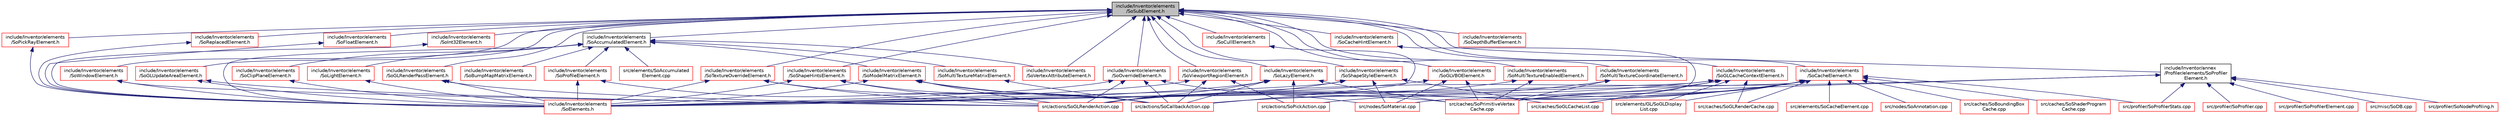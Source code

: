 digraph "include/Inventor/elements/SoSubElement.h"
{
 // LATEX_PDF_SIZE
  edge [fontname="Helvetica",fontsize="10",labelfontname="Helvetica",labelfontsize="10"];
  node [fontname="Helvetica",fontsize="10",shape=record];
  Node1 [label="include/Inventor/elements\l/SoSubElement.h",height=0.2,width=0.4,color="black", fillcolor="grey75", style="filled", fontcolor="black",tooltip=" "];
  Node1 -> Node2 [dir="back",color="midnightblue",fontsize="10",style="solid",fontname="Helvetica"];
  Node2 [label="include/Inventor/annex\l/Profiler/elements/SoProfiler\lElement.h",height=0.2,width=0.4,color="black", fillcolor="white", style="filled",URL="$SoProfilerElement_8h.html",tooltip=" "];
  Node2 -> Node3 [dir="back",color="midnightblue",fontsize="10",style="solid",fontname="Helvetica"];
  Node3 [label="src/actions/SoGLRenderAction.cpp",height=0.2,width=0.4,color="red", fillcolor="white", style="filled",URL="$SoGLRenderAction_8cpp.html",tooltip=" "];
  Node2 -> Node5 [dir="back",color="midnightblue",fontsize="10",style="solid",fontname="Helvetica"];
  Node5 [label="src/misc/SoDB.cpp",height=0.2,width=0.4,color="red", fillcolor="white", style="filled",URL="$SoDB_8cpp.html",tooltip=" "];
  Node2 -> Node7 [dir="back",color="midnightblue",fontsize="10",style="solid",fontname="Helvetica"];
  Node7 [label="src/nodes/SoMaterial.cpp",height=0.2,width=0.4,color="red", fillcolor="white", style="filled",URL="$SoMaterial_8cpp.html",tooltip=" "];
  Node2 -> Node9 [dir="back",color="midnightblue",fontsize="10",style="solid",fontname="Helvetica"];
  Node9 [label="src/profiler/SoNodeProfiling.h",height=0.2,width=0.4,color="red", fillcolor="white", style="filled",URL="$SoNodeProfiling_8h.html",tooltip=" "];
  Node2 -> Node14 [dir="back",color="midnightblue",fontsize="10",style="solid",fontname="Helvetica"];
  Node14 [label="src/profiler/SoProfiler.cpp",height=0.2,width=0.4,color="red", fillcolor="white", style="filled",URL="$SoProfiler_8cpp.html",tooltip=" "];
  Node2 -> Node16 [dir="back",color="midnightblue",fontsize="10",style="solid",fontname="Helvetica"];
  Node16 [label="src/profiler/SoProfilerElement.cpp",height=0.2,width=0.4,color="red", fillcolor="white", style="filled",URL="$SoProfilerElement_8cpp.html",tooltip=" "];
  Node2 -> Node17 [dir="back",color="midnightblue",fontsize="10",style="solid",fontname="Helvetica"];
  Node17 [label="src/profiler/SoProfilerStats.cpp",height=0.2,width=0.4,color="red", fillcolor="white", style="filled",URL="$SoProfilerStats_8cpp.html",tooltip=" "];
  Node1 -> Node18 [dir="back",color="midnightblue",fontsize="10",style="solid",fontname="Helvetica"];
  Node18 [label="include/Inventor/elements\l/SoAccumulatedElement.h",height=0.2,width=0.4,color="black", fillcolor="white", style="filled",URL="$SoAccumulatedElement_8h.html",tooltip=" "];
  Node18 -> Node19 [dir="back",color="midnightblue",fontsize="10",style="solid",fontname="Helvetica"];
  Node19 [label="src/elements/SoAccumulated\lElement.cpp",height=0.2,width=0.4,color="red", fillcolor="white", style="filled",URL="$SoAccumulatedElement_8cpp.html",tooltip=" "];
  Node18 -> Node21 [dir="back",color="midnightblue",fontsize="10",style="solid",fontname="Helvetica"];
  Node21 [label="include/Inventor/elements\l/SoBumpMapMatrixElement.h",height=0.2,width=0.4,color="red", fillcolor="white", style="filled",URL="$SoBumpMapMatrixElement_8h.html",tooltip=" "];
  Node18 -> Node27 [dir="back",color="midnightblue",fontsize="10",style="solid",fontname="Helvetica"];
  Node27 [label="include/Inventor/elements\l/SoClipPlaneElement.h",height=0.2,width=0.4,color="red", fillcolor="white", style="filled",URL="$SoClipPlaneElement_8h.html",tooltip=" "];
  Node27 -> Node34 [dir="back",color="midnightblue",fontsize="10",style="solid",fontname="Helvetica"];
  Node34 [label="include/Inventor/elements\l/SoElements.h",height=0.2,width=0.4,color="red", fillcolor="white", style="filled",URL="$SoElements_8h.html",tooltip=" "];
  Node18 -> Node34 [dir="back",color="midnightblue",fontsize="10",style="solid",fontname="Helvetica"];
  Node18 -> Node40 [dir="back",color="midnightblue",fontsize="10",style="solid",fontname="Helvetica"];
  Node40 [label="include/Inventor/elements\l/SoLightElement.h",height=0.2,width=0.4,color="red", fillcolor="white", style="filled",URL="$SoLightElement_8h.html",tooltip=" "];
  Node40 -> Node34 [dir="back",color="midnightblue",fontsize="10",style="solid",fontname="Helvetica"];
  Node18 -> Node48 [dir="back",color="midnightblue",fontsize="10",style="solid",fontname="Helvetica"];
  Node48 [label="include/Inventor/elements\l/SoModelMatrixElement.h",height=0.2,width=0.4,color="red", fillcolor="white", style="filled",URL="$SoModelMatrixElement_8h.html",tooltip=" "];
  Node48 -> Node50 [dir="back",color="midnightblue",fontsize="10",style="solid",fontname="Helvetica"];
  Node50 [label="src/actions/SoCallbackAction.cpp",height=0.2,width=0.4,color="red", fillcolor="white", style="filled",URL="$SoCallbackAction_8cpp.html",tooltip=" "];
  Node48 -> Node3 [dir="back",color="midnightblue",fontsize="10",style="solid",fontname="Helvetica"];
  Node48 -> Node51 [dir="back",color="midnightblue",fontsize="10",style="solid",fontname="Helvetica"];
  Node51 [label="src/caches/SoPrimitiveVertex\lCache.cpp",height=0.2,width=0.4,color="red", fillcolor="white", style="filled",URL="$SoPrimitiveVertexCache_8cpp.html",tooltip=" "];
  Node48 -> Node34 [dir="back",color="midnightblue",fontsize="10",style="solid",fontname="Helvetica"];
  Node18 -> Node102 [dir="back",color="midnightblue",fontsize="10",style="solid",fontname="Helvetica"];
  Node102 [label="include/Inventor/elements\l/SoMultiTextureMatrixElement.h",height=0.2,width=0.4,color="red", fillcolor="white", style="filled",URL="$SoMultiTextureMatrixElement_8h.html",tooltip=" "];
  Node102 -> Node50 [dir="back",color="midnightblue",fontsize="10",style="solid",fontname="Helvetica"];
  Node18 -> Node113 [dir="back",color="midnightblue",fontsize="10",style="solid",fontname="Helvetica"];
  Node113 [label="include/Inventor/elements\l/SoProfileElement.h",height=0.2,width=0.4,color="red", fillcolor="white", style="filled",URL="$SoProfileElement_8h.html",tooltip=" "];
  Node113 -> Node50 [dir="back",color="midnightblue",fontsize="10",style="solid",fontname="Helvetica"];
  Node113 -> Node34 [dir="back",color="midnightblue",fontsize="10",style="solid",fontname="Helvetica"];
  Node18 -> Node126 [dir="back",color="midnightblue",fontsize="10",style="solid",fontname="Helvetica"];
  Node126 [label="include/Inventor/elements\l/SoVertexAttributeElement.h",height=0.2,width=0.4,color="red", fillcolor="white", style="filled",URL="$SoVertexAttributeElement_8h.html",tooltip=" "];
  Node1 -> Node136 [dir="back",color="midnightblue",fontsize="10",style="solid",fontname="Helvetica"];
  Node136 [label="include/Inventor/elements\l/SoCacheElement.h",height=0.2,width=0.4,color="red", fillcolor="white", style="filled",URL="$SoCacheElement_8h.html",tooltip=" "];
  Node136 -> Node50 [dir="back",color="midnightblue",fontsize="10",style="solid",fontname="Helvetica"];
  Node136 -> Node3 [dir="back",color="midnightblue",fontsize="10",style="solid",fontname="Helvetica"];
  Node136 -> Node137 [dir="back",color="midnightblue",fontsize="10",style="solid",fontname="Helvetica"];
  Node137 [label="src/actions/SoPickAction.cpp",height=0.2,width=0.4,color="red", fillcolor="white", style="filled",URL="$SoPickAction_8cpp.html",tooltip=" "];
  Node136 -> Node138 [dir="back",color="midnightblue",fontsize="10",style="solid",fontname="Helvetica"];
  Node138 [label="src/caches/SoBoundingBox\lCache.cpp",height=0.2,width=0.4,color="red", fillcolor="white", style="filled",URL="$SoBoundingBoxCache_8cpp.html",tooltip=" "];
  Node136 -> Node139 [dir="back",color="midnightblue",fontsize="10",style="solid",fontname="Helvetica"];
  Node139 [label="src/caches/SoGLCacheList.cpp",height=0.2,width=0.4,color="red", fillcolor="white", style="filled",URL="$SoGLCacheList_8cpp.html",tooltip=" "];
  Node136 -> Node140 [dir="back",color="midnightblue",fontsize="10",style="solid",fontname="Helvetica"];
  Node140 [label="src/caches/SoGLRenderCache.cpp",height=0.2,width=0.4,color="red", fillcolor="white", style="filled",URL="$SoGLRenderCache_8cpp.html",tooltip=" "];
  Node136 -> Node51 [dir="back",color="midnightblue",fontsize="10",style="solid",fontname="Helvetica"];
  Node136 -> Node141 [dir="back",color="midnightblue",fontsize="10",style="solid",fontname="Helvetica"];
  Node141 [label="src/caches/SoShaderProgram\lCache.cpp",height=0.2,width=0.4,color="red", fillcolor="white", style="filled",URL="$SoShaderProgramCache_8cpp.html",tooltip=" "];
  Node136 -> Node142 [dir="back",color="midnightblue",fontsize="10",style="solid",fontname="Helvetica"];
  Node142 [label="src/elements/GL/SoGLDisplay\lList.cpp",height=0.2,width=0.4,color="red", fillcolor="white", style="filled",URL="$SoGLDisplayList_8cpp.html",tooltip=" "];
  Node136 -> Node143 [dir="back",color="midnightblue",fontsize="10",style="solid",fontname="Helvetica"];
  Node143 [label="src/elements/SoCacheElement.cpp",height=0.2,width=0.4,color="red", fillcolor="white", style="filled",URL="$SoCacheElement_8cpp.html",tooltip=" "];
  Node136 -> Node144 [dir="back",color="midnightblue",fontsize="10",style="solid",fontname="Helvetica"];
  Node144 [label="src/nodes/SoAnnotation.cpp",height=0.2,width=0.4,color="red", fillcolor="white", style="filled",URL="$SoAnnotation_8cpp.html",tooltip=" "];
  Node136 -> Node17 [dir="back",color="midnightblue",fontsize="10",style="solid",fontname="Helvetica"];
  Node136 -> Node34 [dir="back",color="midnightblue",fontsize="10",style="solid",fontname="Helvetica"];
  Node1 -> Node152 [dir="back",color="midnightblue",fontsize="10",style="solid",fontname="Helvetica"];
  Node152 [label="include/Inventor/elements\l/SoCacheHintElement.h",height=0.2,width=0.4,color="red", fillcolor="white", style="filled",URL="$SoCacheHintElement_8h.html",tooltip=" "];
  Node152 -> Node51 [dir="back",color="midnightblue",fontsize="10",style="solid",fontname="Helvetica"];
  Node1 -> Node156 [dir="back",color="midnightblue",fontsize="10",style="solid",fontname="Helvetica"];
  Node156 [label="include/Inventor/elements\l/SoCullElement.h",height=0.2,width=0.4,color="red", fillcolor="white", style="filled",URL="$SoCullElement_8h.html",tooltip=" "];
  Node156 -> Node50 [dir="back",color="midnightblue",fontsize="10",style="solid",fontname="Helvetica"];
  Node1 -> Node157 [dir="back",color="midnightblue",fontsize="10",style="solid",fontname="Helvetica"];
  Node157 [label="include/Inventor/elements\l/SoDepthBufferElement.h",height=0.2,width=0.4,color="red", fillcolor="white", style="filled",URL="$SoDepthBufferElement_8h.html",tooltip=" "];
  Node1 -> Node163 [dir="back",color="midnightblue",fontsize="10",style="solid",fontname="Helvetica"];
  Node163 [label="include/Inventor/elements\l/SoFloatElement.h",height=0.2,width=0.4,color="red", fillcolor="white", style="filled",URL="$SoFloatElement_8h.html",tooltip=" "];
  Node163 -> Node34 [dir="back",color="midnightblue",fontsize="10",style="solid",fontname="Helvetica"];
  Node1 -> Node205 [dir="back",color="midnightblue",fontsize="10",style="solid",fontname="Helvetica"];
  Node205 [label="include/Inventor/elements\l/SoGLCacheContextElement.h",height=0.2,width=0.4,color="red", fillcolor="white", style="filled",URL="$SoGLCacheContextElement_8h.html",tooltip=" "];
  Node205 -> Node3 [dir="back",color="midnightblue",fontsize="10",style="solid",fontname="Helvetica"];
  Node205 -> Node139 [dir="back",color="midnightblue",fontsize="10",style="solid",fontname="Helvetica"];
  Node205 -> Node140 [dir="back",color="midnightblue",fontsize="10",style="solid",fontname="Helvetica"];
  Node205 -> Node51 [dir="back",color="midnightblue",fontsize="10",style="solid",fontname="Helvetica"];
  Node205 -> Node142 [dir="back",color="midnightblue",fontsize="10",style="solid",fontname="Helvetica"];
  Node205 -> Node34 [dir="back",color="midnightblue",fontsize="10",style="solid",fontname="Helvetica"];
  Node1 -> Node234 [dir="back",color="midnightblue",fontsize="10",style="solid",fontname="Helvetica"];
  Node234 [label="include/Inventor/elements\l/SoGLRenderPassElement.h",height=0.2,width=0.4,color="red", fillcolor="white", style="filled",URL="$SoGLRenderPassElement_8h.html",tooltip=" "];
  Node234 -> Node3 [dir="back",color="midnightblue",fontsize="10",style="solid",fontname="Helvetica"];
  Node234 -> Node34 [dir="back",color="midnightblue",fontsize="10",style="solid",fontname="Helvetica"];
  Node1 -> Node236 [dir="back",color="midnightblue",fontsize="10",style="solid",fontname="Helvetica"];
  Node236 [label="include/Inventor/elements\l/SoGLUpdateAreaElement.h",height=0.2,width=0.4,color="red", fillcolor="white", style="filled",URL="$SoGLUpdateAreaElement_8h.html",tooltip=" "];
  Node236 -> Node3 [dir="back",color="midnightblue",fontsize="10",style="solid",fontname="Helvetica"];
  Node236 -> Node34 [dir="back",color="midnightblue",fontsize="10",style="solid",fontname="Helvetica"];
  Node1 -> Node238 [dir="back",color="midnightblue",fontsize="10",style="solid",fontname="Helvetica"];
  Node238 [label="include/Inventor/elements\l/SoGLVBOElement.h",height=0.2,width=0.4,color="red", fillcolor="white", style="filled",URL="$SoGLVBOElement_8h.html",tooltip=" "];
  Node238 -> Node51 [dir="back",color="midnightblue",fontsize="10",style="solid",fontname="Helvetica"];
  Node238 -> Node7 [dir="back",color="midnightblue",fontsize="10",style="solid",fontname="Helvetica"];
  Node238 -> Node34 [dir="back",color="midnightblue",fontsize="10",style="solid",fontname="Helvetica"];
  Node1 -> Node251 [dir="back",color="midnightblue",fontsize="10",style="solid",fontname="Helvetica"];
  Node251 [label="include/Inventor/elements\l/SoInt32Element.h",height=0.2,width=0.4,color="red", fillcolor="white", style="filled",URL="$SoInt32Element_8h.html",tooltip=" "];
  Node251 -> Node34 [dir="back",color="midnightblue",fontsize="10",style="solid",fontname="Helvetica"];
  Node1 -> Node387 [dir="back",color="midnightblue",fontsize="10",style="solid",fontname="Helvetica"];
  Node387 [label="include/Inventor/elements\l/SoLazyElement.h",height=0.2,width=0.4,color="red", fillcolor="white", style="filled",URL="$SoLazyElement_8h.html",tooltip=" "];
  Node387 -> Node50 [dir="back",color="midnightblue",fontsize="10",style="solid",fontname="Helvetica"];
  Node387 -> Node3 [dir="back",color="midnightblue",fontsize="10",style="solid",fontname="Helvetica"];
  Node387 -> Node137 [dir="back",color="midnightblue",fontsize="10",style="solid",fontname="Helvetica"];
  Node387 -> Node51 [dir="back",color="midnightblue",fontsize="10",style="solid",fontname="Helvetica"];
  Node387 -> Node34 [dir="back",color="midnightblue",fontsize="10",style="solid",fontname="Helvetica"];
  Node1 -> Node410 [dir="back",color="midnightblue",fontsize="10",style="solid",fontname="Helvetica"];
  Node410 [label="include/Inventor/elements\l/SoMultiTextureCoordinateElement.h",height=0.2,width=0.4,color="red", fillcolor="white", style="filled",URL="$SoMultiTextureCoordinateElement_8h.html",tooltip=" "];
  Node410 -> Node50 [dir="back",color="midnightblue",fontsize="10",style="solid",fontname="Helvetica"];
  Node410 -> Node51 [dir="back",color="midnightblue",fontsize="10",style="solid",fontname="Helvetica"];
  Node1 -> Node440 [dir="back",color="midnightblue",fontsize="10",style="solid",fontname="Helvetica"];
  Node440 [label="include/Inventor/elements\l/SoMultiTextureEnabledElement.h",height=0.2,width=0.4,color="red", fillcolor="white", style="filled",URL="$SoMultiTextureEnabledElement_8h.html",tooltip=" "];
  Node440 -> Node3 [dir="back",color="midnightblue",fontsize="10",style="solid",fontname="Helvetica"];
  Node440 -> Node51 [dir="back",color="midnightblue",fontsize="10",style="solid",fontname="Helvetica"];
  Node1 -> Node447 [dir="back",color="midnightblue",fontsize="10",style="solid",fontname="Helvetica"];
  Node447 [label="include/Inventor/elements\l/SoOverrideElement.h",height=0.2,width=0.4,color="red", fillcolor="white", style="filled",URL="$SoOverrideElement_8h.html",tooltip=" "];
  Node447 -> Node50 [dir="back",color="midnightblue",fontsize="10",style="solid",fontname="Helvetica"];
  Node447 -> Node3 [dir="back",color="midnightblue",fontsize="10",style="solid",fontname="Helvetica"];
  Node447 -> Node7 [dir="back",color="midnightblue",fontsize="10",style="solid",fontname="Helvetica"];
  Node447 -> Node34 [dir="back",color="midnightblue",fontsize="10",style="solid",fontname="Helvetica"];
  Node1 -> Node450 [dir="back",color="midnightblue",fontsize="10",style="solid",fontname="Helvetica"];
  Node450 [label="include/Inventor/elements\l/SoPickRayElement.h",height=0.2,width=0.4,color="red", fillcolor="white", style="filled",URL="$SoPickRayElement_8h.html",tooltip=" "];
  Node450 -> Node34 [dir="back",color="midnightblue",fontsize="10",style="solid",fontname="Helvetica"];
  Node1 -> Node452 [dir="back",color="midnightblue",fontsize="10",style="solid",fontname="Helvetica"];
  Node452 [label="include/Inventor/elements\l/SoReplacedElement.h",height=0.2,width=0.4,color="red", fillcolor="white", style="filled",URL="$SoReplacedElement_8h.html",tooltip=" "];
  Node452 -> Node34 [dir="back",color="midnightblue",fontsize="10",style="solid",fontname="Helvetica"];
  Node1 -> Node529 [dir="back",color="midnightblue",fontsize="10",style="solid",fontname="Helvetica"];
  Node529 [label="include/Inventor/elements\l/SoShapeHintsElement.h",height=0.2,width=0.4,color="red", fillcolor="white", style="filled",URL="$SoShapeHintsElement_8h.html",tooltip=" "];
  Node529 -> Node50 [dir="back",color="midnightblue",fontsize="10",style="solid",fontname="Helvetica"];
  Node529 -> Node3 [dir="back",color="midnightblue",fontsize="10",style="solid",fontname="Helvetica"];
  Node529 -> Node34 [dir="back",color="midnightblue",fontsize="10",style="solid",fontname="Helvetica"];
  Node1 -> Node534 [dir="back",color="midnightblue",fontsize="10",style="solid",fontname="Helvetica"];
  Node534 [label="include/Inventor/elements\l/SoShapeStyleElement.h",height=0.2,width=0.4,color="red", fillcolor="white", style="filled",URL="$SoShapeStyleElement_8h.html",tooltip=" "];
  Node534 -> Node3 [dir="back",color="midnightblue",fontsize="10",style="solid",fontname="Helvetica"];
  Node534 -> Node139 [dir="back",color="midnightblue",fontsize="10",style="solid",fontname="Helvetica"];
  Node534 -> Node7 [dir="back",color="midnightblue",fontsize="10",style="solid",fontname="Helvetica"];
  Node534 -> Node34 [dir="back",color="midnightblue",fontsize="10",style="solid",fontname="Helvetica"];
  Node1 -> Node535 [dir="back",color="midnightblue",fontsize="10",style="solid",fontname="Helvetica"];
  Node535 [label="include/Inventor/elements\l/SoTextureOverrideElement.h",height=0.2,width=0.4,color="red", fillcolor="white", style="filled",URL="$SoTextureOverrideElement_8h.html",tooltip=" "];
  Node535 -> Node50 [dir="back",color="midnightblue",fontsize="10",style="solid",fontname="Helvetica"];
  Node535 -> Node3 [dir="back",color="midnightblue",fontsize="10",style="solid",fontname="Helvetica"];
  Node535 -> Node34 [dir="back",color="midnightblue",fontsize="10",style="solid",fontname="Helvetica"];
  Node1 -> Node126 [dir="back",color="midnightblue",fontsize="10",style="solid",fontname="Helvetica"];
  Node1 -> Node537 [dir="back",color="midnightblue",fontsize="10",style="solid",fontname="Helvetica"];
  Node537 [label="include/Inventor/elements\l/SoViewportRegionElement.h",height=0.2,width=0.4,color="red", fillcolor="white", style="filled",URL="$SoViewportRegionElement_8h.html",tooltip=" "];
  Node537 -> Node50 [dir="back",color="midnightblue",fontsize="10",style="solid",fontname="Helvetica"];
  Node537 -> Node137 [dir="back",color="midnightblue",fontsize="10",style="solid",fontname="Helvetica"];
  Node537 -> Node34 [dir="back",color="midnightblue",fontsize="10",style="solid",fontname="Helvetica"];
  Node1 -> Node542 [dir="back",color="midnightblue",fontsize="10",style="solid",fontname="Helvetica"];
  Node542 [label="include/Inventor/elements\l/SoWindowElement.h",height=0.2,width=0.4,color="red", fillcolor="white", style="filled",URL="$SoWindowElement_8h.html",tooltip=" "];
  Node542 -> Node3 [dir="back",color="midnightblue",fontsize="10",style="solid",fontname="Helvetica"];
  Node542 -> Node34 [dir="back",color="midnightblue",fontsize="10",style="solid",fontname="Helvetica"];
}
